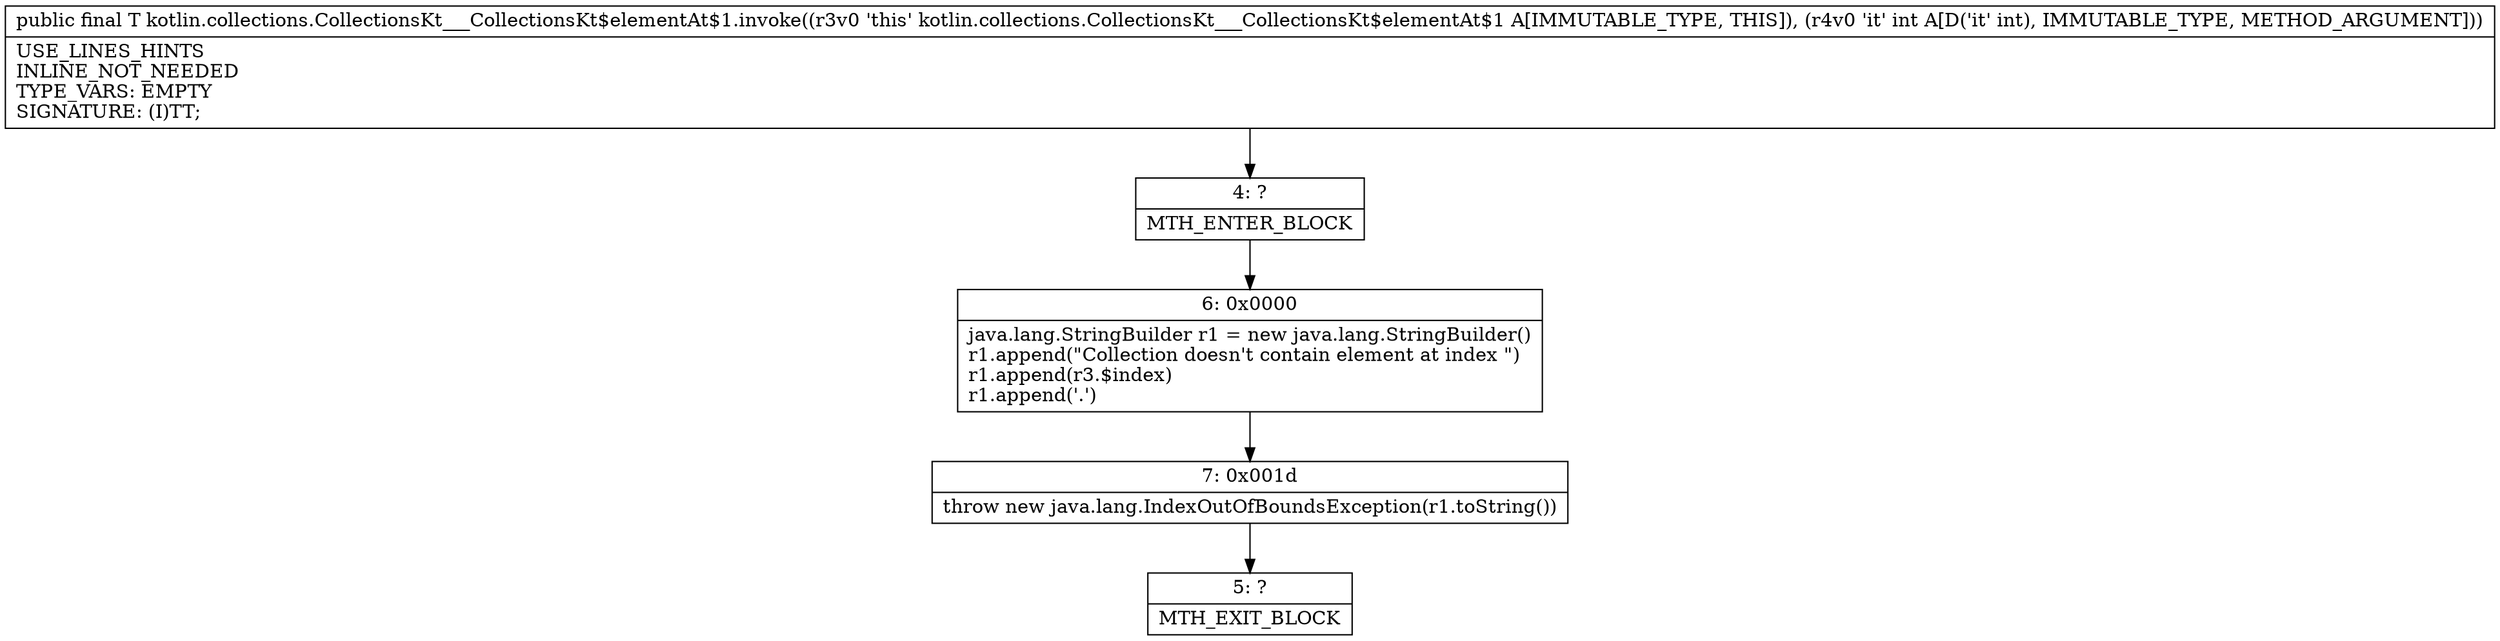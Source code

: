 digraph "CFG forkotlin.collections.CollectionsKt___CollectionsKt$elementAt$1.invoke(I)Ljava\/lang\/Object;" {
Node_4 [shape=record,label="{4\:\ ?|MTH_ENTER_BLOCK\l}"];
Node_6 [shape=record,label="{6\:\ 0x0000|java.lang.StringBuilder r1 = new java.lang.StringBuilder()\lr1.append(\"Collection doesn't contain element at index \")\lr1.append(r3.$index)\lr1.append('.')\l}"];
Node_7 [shape=record,label="{7\:\ 0x001d|throw new java.lang.IndexOutOfBoundsException(r1.toString())\l}"];
Node_5 [shape=record,label="{5\:\ ?|MTH_EXIT_BLOCK\l}"];
MethodNode[shape=record,label="{public final T kotlin.collections.CollectionsKt___CollectionsKt$elementAt$1.invoke((r3v0 'this' kotlin.collections.CollectionsKt___CollectionsKt$elementAt$1 A[IMMUTABLE_TYPE, THIS]), (r4v0 'it' int A[D('it' int), IMMUTABLE_TYPE, METHOD_ARGUMENT]))  | USE_LINES_HINTS\lINLINE_NOT_NEEDED\lTYPE_VARS: EMPTY\lSIGNATURE: (I)TT;\l}"];
MethodNode -> Node_4;Node_4 -> Node_6;
Node_6 -> Node_7;
Node_7 -> Node_5;
}

